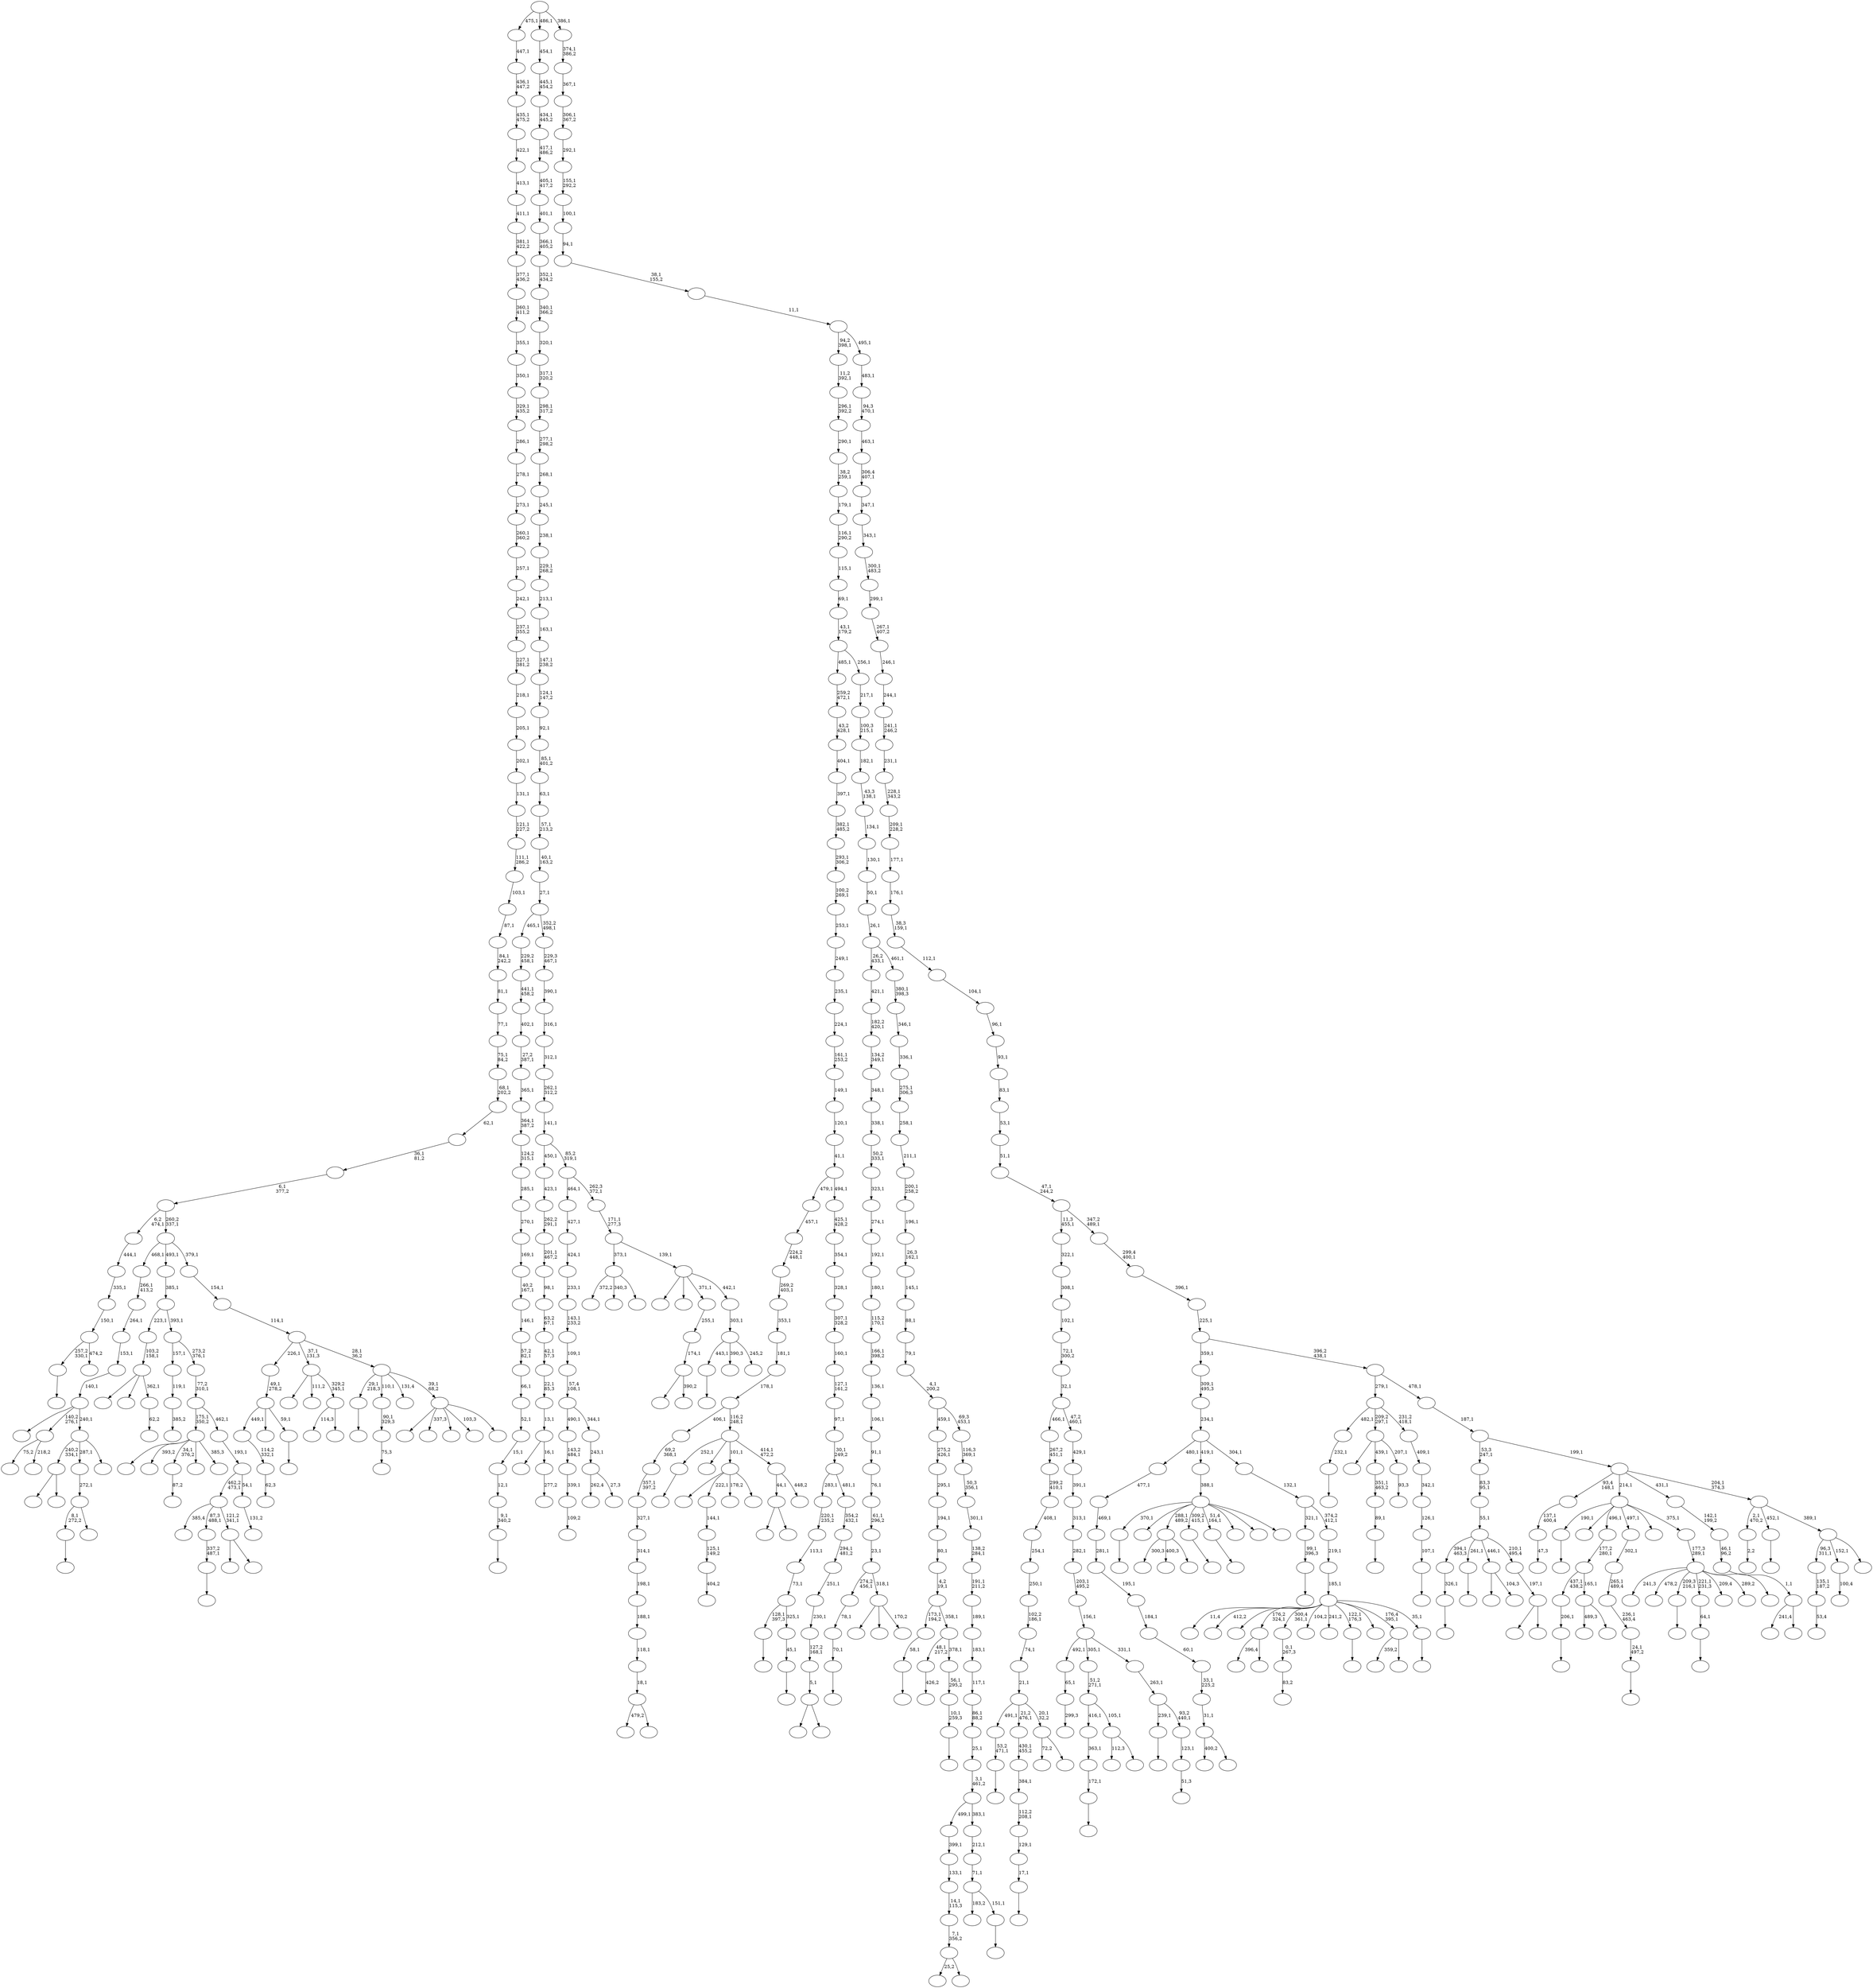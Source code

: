 digraph T {
	650 [label=""]
	649 [label=""]
	648 [label=""]
	647 [label=""]
	646 [label=""]
	645 [label=""]
	644 [label=""]
	643 [label=""]
	642 [label=""]
	641 [label=""]
	640 [label=""]
	639 [label=""]
	638 [label=""]
	637 [label=""]
	636 [label=""]
	635 [label=""]
	634 [label=""]
	633 [label=""]
	632 [label=""]
	631 [label=""]
	630 [label=""]
	629 [label=""]
	628 [label=""]
	627 [label=""]
	626 [label=""]
	625 [label=""]
	624 [label=""]
	623 [label=""]
	622 [label=""]
	621 [label=""]
	620 [label=""]
	619 [label=""]
	618 [label=""]
	617 [label=""]
	616 [label=""]
	615 [label=""]
	614 [label=""]
	613 [label=""]
	612 [label=""]
	611 [label=""]
	610 [label=""]
	609 [label=""]
	608 [label=""]
	607 [label=""]
	606 [label=""]
	605 [label=""]
	604 [label=""]
	603 [label=""]
	602 [label=""]
	601 [label=""]
	600 [label=""]
	599 [label=""]
	598 [label=""]
	597 [label=""]
	596 [label=""]
	595 [label=""]
	594 [label=""]
	593 [label=""]
	592 [label=""]
	591 [label=""]
	590 [label=""]
	589 [label=""]
	588 [label=""]
	587 [label=""]
	586 [label=""]
	585 [label=""]
	584 [label=""]
	583 [label=""]
	582 [label=""]
	581 [label=""]
	580 [label=""]
	579 [label=""]
	578 [label=""]
	577 [label=""]
	576 [label=""]
	575 [label=""]
	574 [label=""]
	573 [label=""]
	572 [label=""]
	571 [label=""]
	570 [label=""]
	569 [label=""]
	568 [label=""]
	567 [label=""]
	566 [label=""]
	565 [label=""]
	564 [label=""]
	563 [label=""]
	562 [label=""]
	561 [label=""]
	560 [label=""]
	559 [label=""]
	558 [label=""]
	557 [label=""]
	556 [label=""]
	555 [label=""]
	554 [label=""]
	553 [label=""]
	552 [label=""]
	551 [label=""]
	550 [label=""]
	549 [label=""]
	548 [label=""]
	547 [label=""]
	546 [label=""]
	545 [label=""]
	544 [label=""]
	543 [label=""]
	542 [label=""]
	541 [label=""]
	540 [label=""]
	539 [label=""]
	538 [label=""]
	537 [label=""]
	536 [label=""]
	535 [label=""]
	534 [label=""]
	533 [label=""]
	532 [label=""]
	531 [label=""]
	530 [label=""]
	529 [label=""]
	528 [label=""]
	527 [label=""]
	526 [label=""]
	525 [label=""]
	524 [label=""]
	523 [label=""]
	522 [label=""]
	521 [label=""]
	520 [label=""]
	519 [label=""]
	518 [label=""]
	517 [label=""]
	516 [label=""]
	515 [label=""]
	514 [label=""]
	513 [label=""]
	512 [label=""]
	511 [label=""]
	510 [label=""]
	509 [label=""]
	508 [label=""]
	507 [label=""]
	506 [label=""]
	505 [label=""]
	504 [label=""]
	503 [label=""]
	502 [label=""]
	501 [label=""]
	500 [label=""]
	499 [label=""]
	498 [label=""]
	497 [label=""]
	496 [label=""]
	495 [label=""]
	494 [label=""]
	493 [label=""]
	492 [label=""]
	491 [label=""]
	490 [label=""]
	489 [label=""]
	488 [label=""]
	487 [label=""]
	486 [label=""]
	485 [label=""]
	484 [label=""]
	483 [label=""]
	482 [label=""]
	481 [label=""]
	480 [label=""]
	479 [label=""]
	478 [label=""]
	477 [label=""]
	476 [label=""]
	475 [label=""]
	474 [label=""]
	473 [label=""]
	472 [label=""]
	471 [label=""]
	470 [label=""]
	469 [label=""]
	468 [label=""]
	467 [label=""]
	466 [label=""]
	465 [label=""]
	464 [label=""]
	463 [label=""]
	462 [label=""]
	461 [label=""]
	460 [label=""]
	459 [label=""]
	458 [label=""]
	457 [label=""]
	456 [label=""]
	455 [label=""]
	454 [label=""]
	453 [label=""]
	452 [label=""]
	451 [label=""]
	450 [label=""]
	449 [label=""]
	448 [label=""]
	447 [label=""]
	446 [label=""]
	445 [label=""]
	444 [label=""]
	443 [label=""]
	442 [label=""]
	441 [label=""]
	440 [label=""]
	439 [label=""]
	438 [label=""]
	437 [label=""]
	436 [label=""]
	435 [label=""]
	434 [label=""]
	433 [label=""]
	432 [label=""]
	431 [label=""]
	430 [label=""]
	429 [label=""]
	428 [label=""]
	427 [label=""]
	426 [label=""]
	425 [label=""]
	424 [label=""]
	423 [label=""]
	422 [label=""]
	421 [label=""]
	420 [label=""]
	419 [label=""]
	418 [label=""]
	417 [label=""]
	416 [label=""]
	415 [label=""]
	414 [label=""]
	413 [label=""]
	412 [label=""]
	411 [label=""]
	410 [label=""]
	409 [label=""]
	408 [label=""]
	407 [label=""]
	406 [label=""]
	405 [label=""]
	404 [label=""]
	403 [label=""]
	402 [label=""]
	401 [label=""]
	400 [label=""]
	399 [label=""]
	398 [label=""]
	397 [label=""]
	396 [label=""]
	395 [label=""]
	394 [label=""]
	393 [label=""]
	392 [label=""]
	391 [label=""]
	390 [label=""]
	389 [label=""]
	388 [label=""]
	387 [label=""]
	386 [label=""]
	385 [label=""]
	384 [label=""]
	383 [label=""]
	382 [label=""]
	381 [label=""]
	380 [label=""]
	379 [label=""]
	378 [label=""]
	377 [label=""]
	376 [label=""]
	375 [label=""]
	374 [label=""]
	373 [label=""]
	372 [label=""]
	371 [label=""]
	370 [label=""]
	369 [label=""]
	368 [label=""]
	367 [label=""]
	366 [label=""]
	365 [label=""]
	364 [label=""]
	363 [label=""]
	362 [label=""]
	361 [label=""]
	360 [label=""]
	359 [label=""]
	358 [label=""]
	357 [label=""]
	356 [label=""]
	355 [label=""]
	354 [label=""]
	353 [label=""]
	352 [label=""]
	351 [label=""]
	350 [label=""]
	349 [label=""]
	348 [label=""]
	347 [label=""]
	346 [label=""]
	345 [label=""]
	344 [label=""]
	343 [label=""]
	342 [label=""]
	341 [label=""]
	340 [label=""]
	339 [label=""]
	338 [label=""]
	337 [label=""]
	336 [label=""]
	335 [label=""]
	334 [label=""]
	333 [label=""]
	332 [label=""]
	331 [label=""]
	330 [label=""]
	329 [label=""]
	328 [label=""]
	327 [label=""]
	326 [label=""]
	325 [label=""]
	324 [label=""]
	323 [label=""]
	322 [label=""]
	321 [label=""]
	320 [label=""]
	319 [label=""]
	318 [label=""]
	317 [label=""]
	316 [label=""]
	315 [label=""]
	314 [label=""]
	313 [label=""]
	312 [label=""]
	311 [label=""]
	310 [label=""]
	309 [label=""]
	308 [label=""]
	307 [label=""]
	306 [label=""]
	305 [label=""]
	304 [label=""]
	303 [label=""]
	302 [label=""]
	301 [label=""]
	300 [label=""]
	299 [label=""]
	298 [label=""]
	297 [label=""]
	296 [label=""]
	295 [label=""]
	294 [label=""]
	293 [label=""]
	292 [label=""]
	291 [label=""]
	290 [label=""]
	289 [label=""]
	288 [label=""]
	287 [label=""]
	286 [label=""]
	285 [label=""]
	284 [label=""]
	283 [label=""]
	282 [label=""]
	281 [label=""]
	280 [label=""]
	279 [label=""]
	278 [label=""]
	277 [label=""]
	276 [label=""]
	275 [label=""]
	274 [label=""]
	273 [label=""]
	272 [label=""]
	271 [label=""]
	270 [label=""]
	269 [label=""]
	268 [label=""]
	267 [label=""]
	266 [label=""]
	265 [label=""]
	264 [label=""]
	263 [label=""]
	262 [label=""]
	261 [label=""]
	260 [label=""]
	259 [label=""]
	258 [label=""]
	257 [label=""]
	256 [label=""]
	255 [label=""]
	254 [label=""]
	253 [label=""]
	252 [label=""]
	251 [label=""]
	250 [label=""]
	249 [label=""]
	248 [label=""]
	247 [label=""]
	246 [label=""]
	245 [label=""]
	244 [label=""]
	243 [label=""]
	242 [label=""]
	241 [label=""]
	240 [label=""]
	239 [label=""]
	238 [label=""]
	237 [label=""]
	236 [label=""]
	235 [label=""]
	234 [label=""]
	233 [label=""]
	232 [label=""]
	231 [label=""]
	230 [label=""]
	229 [label=""]
	228 [label=""]
	227 [label=""]
	226 [label=""]
	225 [label=""]
	224 [label=""]
	223 [label=""]
	222 [label=""]
	221 [label=""]
	220 [label=""]
	219 [label=""]
	218 [label=""]
	217 [label=""]
	216 [label=""]
	215 [label=""]
	214 [label=""]
	213 [label=""]
	212 [label=""]
	211 [label=""]
	210 [label=""]
	209 [label=""]
	208 [label=""]
	207 [label=""]
	206 [label=""]
	205 [label=""]
	204 [label=""]
	203 [label=""]
	202 [label=""]
	201 [label=""]
	200 [label=""]
	199 [label=""]
	198 [label=""]
	197 [label=""]
	196 [label=""]
	195 [label=""]
	194 [label=""]
	193 [label=""]
	192 [label=""]
	191 [label=""]
	190 [label=""]
	189 [label=""]
	188 [label=""]
	187 [label=""]
	186 [label=""]
	185 [label=""]
	184 [label=""]
	183 [label=""]
	182 [label=""]
	181 [label=""]
	180 [label=""]
	179 [label=""]
	178 [label=""]
	177 [label=""]
	176 [label=""]
	175 [label=""]
	174 [label=""]
	173 [label=""]
	172 [label=""]
	171 [label=""]
	170 [label=""]
	169 [label=""]
	168 [label=""]
	167 [label=""]
	166 [label=""]
	165 [label=""]
	164 [label=""]
	163 [label=""]
	162 [label=""]
	161 [label=""]
	160 [label=""]
	159 [label=""]
	158 [label=""]
	157 [label=""]
	156 [label=""]
	155 [label=""]
	154 [label=""]
	153 [label=""]
	152 [label=""]
	151 [label=""]
	150 [label=""]
	149 [label=""]
	148 [label=""]
	147 [label=""]
	146 [label=""]
	145 [label=""]
	144 [label=""]
	143 [label=""]
	142 [label=""]
	141 [label=""]
	140 [label=""]
	139 [label=""]
	138 [label=""]
	137 [label=""]
	136 [label=""]
	135 [label=""]
	134 [label=""]
	133 [label=""]
	132 [label=""]
	131 [label=""]
	130 [label=""]
	129 [label=""]
	128 [label=""]
	127 [label=""]
	126 [label=""]
	125 [label=""]
	124 [label=""]
	123 [label=""]
	122 [label=""]
	121 [label=""]
	120 [label=""]
	119 [label=""]
	118 [label=""]
	117 [label=""]
	116 [label=""]
	115 [label=""]
	114 [label=""]
	113 [label=""]
	112 [label=""]
	111 [label=""]
	110 [label=""]
	109 [label=""]
	108 [label=""]
	107 [label=""]
	106 [label=""]
	105 [label=""]
	104 [label=""]
	103 [label=""]
	102 [label=""]
	101 [label=""]
	100 [label=""]
	99 [label=""]
	98 [label=""]
	97 [label=""]
	96 [label=""]
	95 [label=""]
	94 [label=""]
	93 [label=""]
	92 [label=""]
	91 [label=""]
	90 [label=""]
	89 [label=""]
	88 [label=""]
	87 [label=""]
	86 [label=""]
	85 [label=""]
	84 [label=""]
	83 [label=""]
	82 [label=""]
	81 [label=""]
	80 [label=""]
	79 [label=""]
	78 [label=""]
	77 [label=""]
	76 [label=""]
	75 [label=""]
	74 [label=""]
	73 [label=""]
	72 [label=""]
	71 [label=""]
	70 [label=""]
	69 [label=""]
	68 [label=""]
	67 [label=""]
	66 [label=""]
	65 [label=""]
	64 [label=""]
	63 [label=""]
	62 [label=""]
	61 [label=""]
	60 [label=""]
	59 [label=""]
	58 [label=""]
	57 [label=""]
	56 [label=""]
	55 [label=""]
	54 [label=""]
	53 [label=""]
	52 [label=""]
	51 [label=""]
	50 [label=""]
	49 [label=""]
	48 [label=""]
	47 [label=""]
	46 [label=""]
	45 [label=""]
	44 [label=""]
	43 [label=""]
	42 [label=""]
	41 [label=""]
	40 [label=""]
	39 [label=""]
	38 [label=""]
	37 [label=""]
	36 [label=""]
	35 [label=""]
	34 [label=""]
	33 [label=""]
	32 [label=""]
	31 [label=""]
	30 [label=""]
	29 [label=""]
	28 [label=""]
	27 [label=""]
	26 [label=""]
	25 [label=""]
	24 [label=""]
	23 [label=""]
	22 [label=""]
	21 [label=""]
	20 [label=""]
	19 [label=""]
	18 [label=""]
	17 [label=""]
	16 [label=""]
	15 [label=""]
	14 [label=""]
	13 [label=""]
	12 [label=""]
	11 [label=""]
	10 [label=""]
	9 [label=""]
	8 [label=""]
	7 [label=""]
	6 [label=""]
	5 [label=""]
	4 [label=""]
	3 [label=""]
	2 [label=""]
	1 [label=""]
	0 [label=""]
	649 -> 650 [label=""]
	643 -> 644 [label=""]
	640 -> 641 [label="53,4"]
	639 -> 640 [label="135,1\n187,2"]
	632 -> 633 [label="2,2"]
	630 -> 636 [label=""]
	630 -> 631 [label=""]
	628 -> 629 [label=""]
	627 -> 628 [label="99,1\n396,3"]
	625 -> 626 [label="404,2"]
	624 -> 625 [label="125,1\n149,2"]
	623 -> 624 [label="144,1"]
	617 -> 618 [label=""]
	615 -> 616 [label=""]
	613 -> 614 [label=""]
	611 -> 612 [label=""]
	610 -> 611 [label="64,1"]
	605 -> 606 [label="100,4"]
	601 -> 602 [label=""]
	596 -> 597 [label=""]
	595 -> 596 [label="172,1"]
	594 -> 595 [label="363,1"]
	591 -> 592 [label=""]
	590 -> 591 [label="326,1"]
	588 -> 589 [label=""]
	587 -> 588 [label="58,1"]
	584 -> 585 [label=""]
	583 -> 584 [label="70,1"]
	582 -> 583 [label="78,1"]
	580 -> 581 [label="47,3"]
	579 -> 580 [label="137,1\n400,4"]
	576 -> 637 [label="396,4"]
	576 -> 577 [label=""]
	574 -> 575 [label="299,3"]
	573 -> 574 [label="65,1"]
	571 -> 572 [label="83,2"]
	570 -> 571 [label="0,1\n267,3"]
	564 -> 565 [label=""]
	561 -> 562 [label=""]
	560 -> 561 [label="53,2\n471,1"]
	556 -> 557 [label=""]
	551 -> 646 [label=""]
	551 -> 552 [label=""]
	549 -> 550 [label="385,2"]
	548 -> 549 [label="119,1"]
	545 -> 546 [label=""]
	544 -> 545 [label="45,1"]
	543 -> 564 [label="128,1\n397,3"]
	543 -> 544 [label="325,1"]
	542 -> 543 [label="73,1"]
	541 -> 542 [label="113,1"]
	540 -> 541 [label="220,1\n235,2"]
	537 -> 568 [label="300,3"]
	537 -> 558 [label="400,3"]
	537 -> 538 [label=""]
	535 -> 536 [label=""]
	534 -> 535 [label="206,1"]
	531 -> 532 [label=""]
	530 -> 531 [label="17,1"]
	529 -> 530 [label="129,1"]
	528 -> 529 [label="112,2\n208,1"]
	527 -> 528 [label="384,1"]
	526 -> 527 [label="430,1\n455,2"]
	523 -> 524 [label=""]
	518 -> 519 [label=""]
	516 -> 517 [label="426,2"]
	514 -> 515 [label=""]
	513 -> 514 [label="232,1"]
	511 -> 603 [label="75,2"]
	511 -> 512 [label="218,2"]
	509 -> 607 [label="479,2"]
	509 -> 510 [label=""]
	508 -> 509 [label="18,1"]
	507 -> 508 [label="118,1"]
	506 -> 507 [label="188,1"]
	505 -> 506 [label="198,1"]
	504 -> 505 [label="314,1"]
	503 -> 504 [label="327,1"]
	502 -> 503 [label="357,1\n397,2"]
	501 -> 502 [label="69,2\n368,1"]
	497 -> 498 [label="62,3"]
	496 -> 497 [label="114,2\n332,1"]
	494 -> 621 [label="489,3"]
	494 -> 495 [label=""]
	493 -> 534 [label="437,1\n438,2"]
	493 -> 494 [label="165,1"]
	492 -> 493 [label="177,2\n280,1"]
	487 -> 488 [label=""]
	485 -> 486 [label="75,3"]
	484 -> 485 [label="90,1\n329,3"]
	481 -> 482 [label=""]
	480 -> 481 [label="24,1\n497,2"]
	479 -> 480 [label="236,1\n463,4"]
	478 -> 479 [label="265,1\n489,4"]
	477 -> 478 [label="302,1"]
	475 -> 476 [label="87,2"]
	473 -> 474 [label="62,2"]
	472 -> 635 [label=""]
	472 -> 539 [label=""]
	472 -> 473 [label="362,1"]
	471 -> 472 [label="103,2\n158,1"]
	469 -> 470 [label=""]
	467 -> 523 [label="257,2\n330,1"]
	467 -> 468 [label="474,2"]
	466 -> 467 [label="150,1"]
	465 -> 466 [label="335,1"]
	464 -> 465 [label="444,1"]
	457 -> 458 [label=""]
	456 -> 457 [label="337,2\n487,1"]
	454 -> 563 [label="112,3"]
	454 -> 455 [label=""]
	453 -> 594 [label="416,1"]
	453 -> 454 [label="105,1"]
	452 -> 453 [label="51,2\n271,1"]
	450 -> 451 [label=""]
	448 -> 449 [label=""]
	444 -> 445 [label=""]
	442 -> 522 [label="25,2"]
	442 -> 443 [label=""]
	441 -> 442 [label="7,1\n356,2"]
	440 -> 441 [label="14,1\n115,3"]
	439 -> 440 [label="133,1"]
	438 -> 439 [label="399,1"]
	434 -> 619 [label="72,2"]
	434 -> 435 [label=""]
	433 -> 560 [label="491,1"]
	433 -> 526 [label="21,2\n476,1"]
	433 -> 434 [label="20,1\n32,2"]
	432 -> 433 [label="21,1"]
	431 -> 432 [label="74,1"]
	430 -> 431 [label="102,2\n186,1"]
	429 -> 430 [label="250,1"]
	428 -> 429 [label="254,1"]
	427 -> 428 [label="408,1"]
	426 -> 427 [label="299,2\n410,1"]
	425 -> 426 [label="267,2\n451,1"]
	423 -> 604 [label=""]
	423 -> 424 [label="104,3"]
	420 -> 421 [label=""]
	419 -> 420 [label="89,1"]
	418 -> 419 [label="351,1\n463,2"]
	416 -> 417 [label=""]
	415 -> 416 [label="10,1\n259,3"]
	414 -> 415 [label="56,1\n295,2"]
	413 -> 516 [label="48,1\n217,2"]
	413 -> 414 [label="378,1"]
	412 -> 587 [label="173,1\n194,2"]
	412 -> 413 [label="358,1"]
	411 -> 412 [label="4,2\n19,1"]
	410 -> 411 [label="80,1"]
	409 -> 410 [label="194,1"]
	408 -> 409 [label="295,1"]
	407 -> 408 [label="275,2\n426,1"]
	405 -> 645 [label=""]
	405 -> 623 [label="222,1"]
	405 -> 599 [label="178,2"]
	405 -> 406 [label=""]
	402 -> 647 [label="241,3"]
	402 -> 642 [label="478,2"]
	402 -> 615 [label="209,3\n216,1"]
	402 -> 610 [label="221,1\n231,3"]
	402 -> 567 [label="209,4"]
	402 -> 499 [label="289,2"]
	402 -> 403 [label=""]
	401 -> 402 [label="177,3\n289,1"]
	400 -> 601 [label="190,1"]
	400 -> 520 [label=""]
	400 -> 492 [label="496,1"]
	400 -> 477 [label="497,1"]
	400 -> 437 [label=""]
	400 -> 401 [label="375,1"]
	398 -> 553 [label="241,4"]
	398 -> 399 [label=""]
	397 -> 398 [label="1,1"]
	396 -> 397 [label="46,1\n96,2"]
	395 -> 396 [label="142,1\n199,2"]
	393 -> 521 [label=""]
	393 -> 394 [label=""]
	392 -> 578 [label="385,4"]
	392 -> 456 [label="87,3\n488,1"]
	392 -> 393 [label="121,2\n341,1"]
	390 -> 391 [label="93,3"]
	389 -> 547 [label=""]
	389 -> 418 [label="439,1"]
	389 -> 390 [label="207,1"]
	387 -> 388 [label=""]
	386 -> 387 [label="107,1"]
	385 -> 386 [label="126,1"]
	384 -> 385 [label="342,1"]
	383 -> 384 [label="409,1"]
	382 -> 513 [label="482,1"]
	382 -> 389 [label="209,2\n297,1"]
	382 -> 383 [label="231,2\n418,1"]
	380 -> 533 [label="400,2"]
	380 -> 381 [label=""]
	379 -> 380 [label="31,1"]
	378 -> 379 [label="33,1\n225,2"]
	377 -> 378 [label="60,1"]
	376 -> 377 [label="184,1"]
	375 -> 376 [label="195,1"]
	374 -> 375 [label="281,1"]
	373 -> 374 [label="469,1"]
	372 -> 373 [label="477,1"]
	369 -> 569 [label="359,2"]
	369 -> 370 [label=""]
	367 -> 368 [label=""]
	366 -> 496 [label="449,1"]
	366 -> 460 [label=""]
	366 -> 367 [label="59,1"]
	365 -> 366 [label="49,1\n278,2"]
	363 -> 364 [label="277,2"]
	362 -> 483 [label=""]
	362 -> 363 [label="16,1"]
	361 -> 362 [label="13,1"]
	360 -> 361 [label="22,1\n85,3"]
	359 -> 360 [label="42,1\n57,3"]
	358 -> 359 [label="63,2\n67,1"]
	357 -> 358 [label="98,1"]
	356 -> 357 [label="201,1\n467,2"]
	355 -> 356 [label="262,2\n291,1"]
	354 -> 355 [label="423,1"]
	351 -> 352 [label="51,3"]
	350 -> 351 [label="123,1"]
	349 -> 556 [label="239,1"]
	349 -> 350 [label="93,2\n440,1"]
	348 -> 349 [label="263,1"]
	347 -> 573 [label="492,1"]
	347 -> 452 [label="305,1"]
	347 -> 348 [label="331,1"]
	346 -> 347 [label="156,1"]
	345 -> 346 [label="203,1\n495,2"]
	344 -> 345 [label="282,1"]
	343 -> 344 [label="313,1"]
	342 -> 343 [label="391,1"]
	341 -> 342 [label="429,1"]
	340 -> 425 [label="466,1"]
	340 -> 341 [label="47,2\n460,1"]
	339 -> 340 [label="32,1"]
	338 -> 339 [label="72,1\n300,2"]
	337 -> 338 [label="102,1"]
	336 -> 337 [label="308,1"]
	335 -> 336 [label="322,1"]
	333 -> 613 [label="370,1"]
	333 -> 586 [label=""]
	333 -> 537 [label="288,1\n489,2"]
	333 -> 487 [label="309,2\n415,1"]
	333 -> 450 [label="51,4\n164,1"]
	333 -> 447 [label=""]
	333 -> 371 [label=""]
	333 -> 334 [label=""]
	332 -> 333 [label="388,1"]
	330 -> 551 [label="44,1"]
	330 -> 331 [label="448,2"]
	329 -> 617 [label="252,1"]
	329 -> 490 [label=""]
	329 -> 405 [label="101,1"]
	329 -> 330 [label="414,1\n472,2"]
	328 -> 501 [label="406,1"]
	328 -> 329 [label="116,2\n248,1"]
	327 -> 328 [label="178,1"]
	326 -> 327 [label="181,1"]
	325 -> 326 [label="353,1"]
	324 -> 325 [label="269,2\n403,1"]
	323 -> 324 [label="224,2\n448,1"]
	322 -> 323 [label="457,1"]
	320 -> 491 [label="114,3"]
	320 -> 321 [label=""]
	319 -> 609 [label=""]
	319 -> 598 [label="111,2"]
	319 -> 320 [label="329,2\n345,1"]
	316 -> 638 [label=""]
	316 -> 559 [label="393,2"]
	316 -> 475 [label="34,1\n376,2"]
	316 -> 463 [label=""]
	316 -> 317 [label="385,3"]
	314 -> 634 [label=""]
	314 -> 462 [label=""]
	314 -> 315 [label="170,2"]
	313 -> 582 [label="274,2\n456,1"]
	313 -> 314 [label="318,1"]
	312 -> 313 [label="23,1"]
	311 -> 312 [label="61,1\n296,2"]
	310 -> 311 [label="76,1"]
	309 -> 310 [label="91,1"]
	308 -> 309 [label="106,1"]
	307 -> 308 [label="136,1"]
	306 -> 307 [label="166,1\n398,2"]
	305 -> 306 [label="115,2\n170,1"]
	304 -> 305 [label="180,1"]
	303 -> 304 [label="192,1"]
	302 -> 303 [label="274,1"]
	301 -> 302 [label="323,1"]
	300 -> 301 [label="50,2\n333,1"]
	299 -> 300 [label="338,1"]
	298 -> 299 [label="348,1"]
	297 -> 298 [label="134,2\n349,1"]
	296 -> 297 [label="182,2\n420,1"]
	295 -> 296 [label="421,1"]
	293 -> 593 [label=""]
	293 -> 294 [label=""]
	292 -> 293 [label="5,1"]
	291 -> 292 [label="127,2\n168,1"]
	290 -> 291 [label="230,1"]
	289 -> 290 [label="251,1"]
	288 -> 289 [label="294,1\n481,2"]
	287 -> 288 [label="354,2\n432,1"]
	286 -> 540 [label="283,1"]
	286 -> 287 [label="481,1"]
	285 -> 286 [label="30,1\n249,2"]
	284 -> 285 [label="97,1"]
	283 -> 284 [label="127,1\n161,2"]
	282 -> 283 [label="160,1"]
	281 -> 282 [label="307,1\n328,2"]
	280 -> 281 [label="328,1"]
	279 -> 280 [label="354,1"]
	278 -> 279 [label="425,1\n428,2"]
	277 -> 322 [label="479,1"]
	277 -> 278 [label="494,1"]
	276 -> 277 [label="41,1"]
	275 -> 276 [label="120,1"]
	274 -> 275 [label="149,1"]
	273 -> 274 [label="161,1\n253,2"]
	272 -> 273 [label="224,1"]
	271 -> 272 [label="235,1"]
	270 -> 271 [label="249,1"]
	269 -> 270 [label="253,1"]
	268 -> 269 [label="100,2\n269,1"]
	267 -> 268 [label="293,1\n306,2"]
	266 -> 267 [label="382,1\n485,2"]
	265 -> 266 [label="397,1"]
	264 -> 265 [label="404,1"]
	263 -> 264 [label="43,2\n428,1"]
	262 -> 263 [label="259,2\n472,1"]
	260 -> 261 [label="109,2"]
	259 -> 260 [label="339,1"]
	258 -> 259 [label="143,2\n484,1"]
	256 -> 518 [label="8,1\n272,2"]
	256 -> 257 [label=""]
	255 -> 256 [label="272,1"]
	253 -> 436 [label="262,4"]
	253 -> 254 [label="27,3"]
	252 -> 253 [label="243,1"]
	251 -> 258 [label="490,1"]
	251 -> 252 [label="344,1"]
	250 -> 251 [label="57,4\n108,1"]
	249 -> 250 [label="109,1"]
	248 -> 249 [label="143,1\n233,2"]
	247 -> 248 [label="233,1"]
	246 -> 247 [label="424,1"]
	245 -> 246 [label="427,1"]
	243 -> 525 [label=""]
	243 -> 244 [label="390,2"]
	242 -> 243 [label="174,1"]
	241 -> 242 [label="255,1"]
	239 -> 554 [label=""]
	239 -> 240 [label=""]
	238 -> 239 [label="197,1"]
	237 -> 590 [label="394,1\n463,3"]
	237 -> 469 [label="261,1"]
	237 -> 423 [label="446,1"]
	237 -> 238 [label="210,1\n495,4"]
	236 -> 237 [label="55,1"]
	235 -> 236 [label="83,3\n95,1"]
	233 -> 234 [label=""]
	232 -> 233 [label="9,1\n340,2"]
	231 -> 232 [label="12,1"]
	230 -> 231 [label="15,1"]
	229 -> 230 [label="52,1"]
	228 -> 229 [label="66,1"]
	227 -> 228 [label="57,2\n82,1"]
	226 -> 227 [label="146,1"]
	225 -> 226 [label="40,2\n167,1"]
	224 -> 225 [label="169,1"]
	223 -> 224 [label="270,1"]
	222 -> 223 [label="285,1"]
	221 -> 222 [label="124,2\n315,1"]
	220 -> 221 [label="364,1\n387,2"]
	219 -> 220 [label="365,1"]
	218 -> 219 [label="27,2\n387,1"]
	217 -> 218 [label="402,1"]
	216 -> 217 [label="441,1\n458,2"]
	215 -> 216 [label="229,2\n458,1"]
	213 -> 622 [label="372,2"]
	213 -> 555 [label="340,3"]
	213 -> 214 [label=""]
	211 -> 212 [label=""]
	210 -> 446 [label="183,2"]
	210 -> 211 [label="151,1"]
	209 -> 210 [label="71,1"]
	208 -> 209 [label="212,1"]
	207 -> 438 [label="499,1"]
	207 -> 208 [label="383,1"]
	206 -> 207 [label="3,1\n461,2"]
	205 -> 206 [label="25,1"]
	204 -> 205 [label="86,1\n88,2"]
	203 -> 204 [label="117,1"]
	202 -> 203 [label="183,1"]
	201 -> 202 [label="189,1"]
	200 -> 201 [label="191,1\n211,2"]
	199 -> 200 [label="138,2\n284,1"]
	198 -> 199 [label="301,1"]
	197 -> 198 [label="50,3\n356,1"]
	196 -> 197 [label="116,3\n369,1"]
	195 -> 407 [label="459,1"]
	195 -> 196 [label="69,3\n453,1"]
	194 -> 195 [label="4,1\n200,2"]
	193 -> 194 [label="79,1"]
	192 -> 193 [label="88,1"]
	191 -> 192 [label="145,1"]
	190 -> 191 [label="26,3\n162,1"]
	189 -> 190 [label="196,1"]
	188 -> 189 [label="200,1\n258,2"]
	187 -> 188 [label="211,1"]
	186 -> 187 [label="258,1"]
	185 -> 186 [label="275,1\n306,3"]
	184 -> 185 [label="336,1"]
	183 -> 184 [label="346,1"]
	182 -> 183 [label="380,1\n398,3"]
	181 -> 295 [label="26,2\n433,1"]
	181 -> 182 [label="461,1"]
	180 -> 181 [label="26,1"]
	179 -> 180 [label="50,1"]
	178 -> 179 [label="130,1"]
	177 -> 178 [label="134,1"]
	176 -> 177 [label="43,3\n138,1"]
	175 -> 176 [label="182,1"]
	174 -> 175 [label="100,3\n215,1"]
	173 -> 174 [label="217,1"]
	172 -> 262 [label="485,1"]
	172 -> 173 [label="256,1"]
	171 -> 172 [label="43,1\n179,2"]
	170 -> 171 [label="69,1"]
	169 -> 170 [label="115,1"]
	168 -> 169 [label="116,1\n290,2"]
	167 -> 168 [label="179,1"]
	166 -> 167 [label="38,2\n259,1"]
	165 -> 166 [label="290,1"]
	164 -> 165 [label="296,1\n392,2"]
	163 -> 164 [label="11,2\n392,1"]
	161 -> 162 [label=""]
	160 -> 648 [label="11,4"]
	160 -> 620 [label="412,2"]
	160 -> 600 [label=""]
	160 -> 576 [label="176,2\n324,1"]
	160 -> 570 [label="300,4\n361,1"]
	160 -> 500 [label="104,2"]
	160 -> 461 [label="241,2"]
	160 -> 448 [label="122,1\n176,3"]
	160 -> 404 [label=""]
	160 -> 369 [label="176,4\n395,1"]
	160 -> 161 [label="35,1"]
	159 -> 160 [label="185,1"]
	158 -> 159 [label="219,1"]
	157 -> 627 [label="321,1"]
	157 -> 158 [label="374,2\n412,1"]
	156 -> 157 [label="132,1"]
	155 -> 372 [label="480,1"]
	155 -> 332 [label="419,1"]
	155 -> 156 [label="304,1"]
	154 -> 155 [label="234,1"]
	153 -> 154 [label="309,1\n495,3"]
	150 -> 630 [label="240,2\n334,1"]
	150 -> 255 [label="287,1"]
	150 -> 151 [label=""]
	149 -> 566 [label=""]
	149 -> 511 [label="140,2\n276,1"]
	149 -> 150 [label="240,1"]
	148 -> 149 [label="140,1"]
	147 -> 148 [label="153,1"]
	146 -> 147 [label="264,1"]
	145 -> 146 [label="266,1\n413,2"]
	143 -> 144 [label="131,2"]
	142 -> 392 [label="462,2\n473,1"]
	142 -> 143 [label="54,1"]
	141 -> 142 [label="193,1"]
	140 -> 316 [label="175,1\n350,2"]
	140 -> 141 [label="462,1"]
	139 -> 140 [label="77,2\n310,1"]
	138 -> 548 [label="157,1"]
	138 -> 139 [label="273,2\n376,1"]
	137 -> 471 [label="223,1"]
	137 -> 138 [label="393,1"]
	136 -> 137 [label="385,1"]
	133 -> 608 [label=""]
	133 -> 459 [label="337,3"]
	133 -> 152 [label=""]
	133 -> 135 [label="103,3"]
	133 -> 134 [label=""]
	132 -> 643 [label="29,1\n218,3"]
	132 -> 484 [label="110,1"]
	132 -> 318 [label="131,4"]
	132 -> 133 [label="39,1\n68,2"]
	131 -> 365 [label="226,1"]
	131 -> 319 [label="37,1\n131,3"]
	131 -> 132 [label="28,1\n36,2"]
	130 -> 131 [label="114,1"]
	129 -> 130 [label="154,1"]
	128 -> 145 [label="468,1"]
	128 -> 136 [label="493,1"]
	128 -> 129 [label="379,1"]
	127 -> 464 [label="6,2\n474,1"]
	127 -> 128 [label="260,2\n337,1"]
	126 -> 127 [label="6,1\n377,2"]
	125 -> 126 [label="36,1\n81,2"]
	124 -> 125 [label="62,1"]
	123 -> 124 [label="68,1\n202,2"]
	122 -> 123 [label="75,1\n84,2"]
	121 -> 122 [label="77,1"]
	120 -> 121 [label="81,1"]
	119 -> 120 [label="84,1\n242,2"]
	118 -> 119 [label="87,1"]
	117 -> 118 [label="103,1"]
	116 -> 117 [label="111,1\n286,2"]
	115 -> 116 [label="121,1\n227,2"]
	114 -> 115 [label="131,1"]
	113 -> 114 [label="202,1"]
	112 -> 113 [label="205,1"]
	111 -> 112 [label="218,1"]
	110 -> 111 [label="227,1\n381,2"]
	109 -> 110 [label="237,1\n355,2"]
	108 -> 109 [label="242,1"]
	107 -> 108 [label="257,1"]
	106 -> 107 [label="260,1\n360,2"]
	105 -> 106 [label="273,1"]
	104 -> 105 [label="278,1"]
	103 -> 104 [label="286,1"]
	102 -> 103 [label="329,1\n435,2"]
	101 -> 102 [label="350,1"]
	100 -> 101 [label="355,1"]
	99 -> 100 [label="360,1\n411,2"]
	98 -> 99 [label="377,1\n436,2"]
	97 -> 98 [label="381,1\n422,2"]
	96 -> 97 [label="411,1"]
	95 -> 96 [label="413,1"]
	94 -> 95 [label="422,1"]
	93 -> 94 [label="435,1\n475,2"]
	92 -> 93 [label="436,1\n447,2"]
	91 -> 92 [label="447,1"]
	89 -> 649 [label="443,1"]
	89 -> 353 [label="390,3"]
	89 -> 90 [label="245,2"]
	88 -> 89 [label="303,1"]
	87 -> 489 [label=""]
	87 -> 422 [label=""]
	87 -> 241 [label="371,1"]
	87 -> 88 [label="442,1"]
	86 -> 213 [label="373,1"]
	86 -> 87 [label="139,1"]
	85 -> 86 [label="171,1\n277,3"]
	84 -> 245 [label="464,1"]
	84 -> 85 [label="262,3\n372,1"]
	83 -> 354 [label="450,1"]
	83 -> 84 [label="85,2\n319,1"]
	82 -> 83 [label="141,1"]
	81 -> 82 [label="262,1\n312,2"]
	80 -> 81 [label="312,1"]
	79 -> 80 [label="316,1"]
	78 -> 79 [label="390,1"]
	77 -> 78 [label="229,3\n467,1"]
	76 -> 215 [label="465,1"]
	76 -> 77 [label="352,2\n498,1"]
	75 -> 76 [label="27,1"]
	74 -> 75 [label="40,1\n163,2"]
	73 -> 74 [label="57,1\n213,2"]
	72 -> 73 [label="63,1"]
	71 -> 72 [label="85,1\n401,2"]
	70 -> 71 [label="92,1"]
	69 -> 70 [label="124,1\n147,2"]
	68 -> 69 [label="147,1\n238,2"]
	67 -> 68 [label="163,1"]
	66 -> 67 [label="213,1"]
	65 -> 66 [label="229,1\n268,2"]
	64 -> 65 [label="238,1"]
	63 -> 64 [label="245,1"]
	62 -> 63 [label="268,1"]
	61 -> 62 [label="277,1\n298,2"]
	60 -> 61 [label="298,1\n317,2"]
	59 -> 60 [label="317,1\n320,2"]
	58 -> 59 [label="320,1"]
	57 -> 58 [label="340,1\n366,2"]
	56 -> 57 [label="352,1\n434,2"]
	55 -> 56 [label="366,1\n405,2"]
	54 -> 55 [label="401,1"]
	53 -> 54 [label="405,1\n417,2"]
	52 -> 53 [label="417,1\n486,2"]
	51 -> 52 [label="434,1\n445,2"]
	50 -> 51 [label="445,1\n454,2"]
	49 -> 50 [label="454,1"]
	47 -> 639 [label="96,3\n311,1"]
	47 -> 605 [label="152,1"]
	47 -> 48 [label=""]
	46 -> 632 [label="2,1\n470,2"]
	46 -> 444 [label="452,1"]
	46 -> 47 [label="389,1"]
	45 -> 579 [label="93,4\n148,1"]
	45 -> 400 [label="214,1"]
	45 -> 395 [label="431,1"]
	45 -> 46 [label="204,1\n374,3"]
	44 -> 235 [label="53,3\n247,1"]
	44 -> 45 [label="199,1"]
	43 -> 44 [label="187,1"]
	42 -> 382 [label="279,1"]
	42 -> 43 [label="478,1"]
	41 -> 153 [label="359,1"]
	41 -> 42 [label="396,2\n438,1"]
	40 -> 41 [label="225,1"]
	39 -> 40 [label="396,1"]
	38 -> 39 [label="299,4\n400,1"]
	37 -> 335 [label="11,3\n455,1"]
	37 -> 38 [label="347,2\n489,1"]
	36 -> 37 [label="47,1\n244,2"]
	35 -> 36 [label="51,1"]
	34 -> 35 [label="53,1"]
	33 -> 34 [label="83,1"]
	32 -> 33 [label="93,1"]
	31 -> 32 [label="96,1"]
	30 -> 31 [label="104,1"]
	29 -> 30 [label="112,1"]
	28 -> 29 [label="38,3\n159,1"]
	27 -> 28 [label="176,1"]
	26 -> 27 [label="177,1"]
	25 -> 26 [label="209,1\n228,2"]
	24 -> 25 [label="228,1\n343,2"]
	23 -> 24 [label="231,1"]
	22 -> 23 [label="241,1\n246,2"]
	21 -> 22 [label="244,1"]
	20 -> 21 [label="246,1"]
	19 -> 20 [label="267,1\n407,2"]
	18 -> 19 [label="299,1"]
	17 -> 18 [label="300,1\n483,2"]
	16 -> 17 [label="343,1"]
	15 -> 16 [label="347,1"]
	14 -> 15 [label="306,4\n407,1"]
	13 -> 14 [label="463,1"]
	12 -> 13 [label="94,3\n470,1"]
	11 -> 12 [label="483,1"]
	10 -> 163 [label="94,2\n398,1"]
	10 -> 11 [label="495,1"]
	9 -> 10 [label="11,1"]
	8 -> 9 [label="38,1\n155,2"]
	7 -> 8 [label="94,1"]
	6 -> 7 [label="100,1"]
	5 -> 6 [label="155,1\n292,2"]
	4 -> 5 [label="292,1"]
	3 -> 4 [label="306,1\n367,2"]
	2 -> 3 [label="367,1"]
	1 -> 2 [label="374,1\n386,2"]
	0 -> 91 [label="475,1"]
	0 -> 49 [label="486,1"]
	0 -> 1 [label="386,1"]
}
